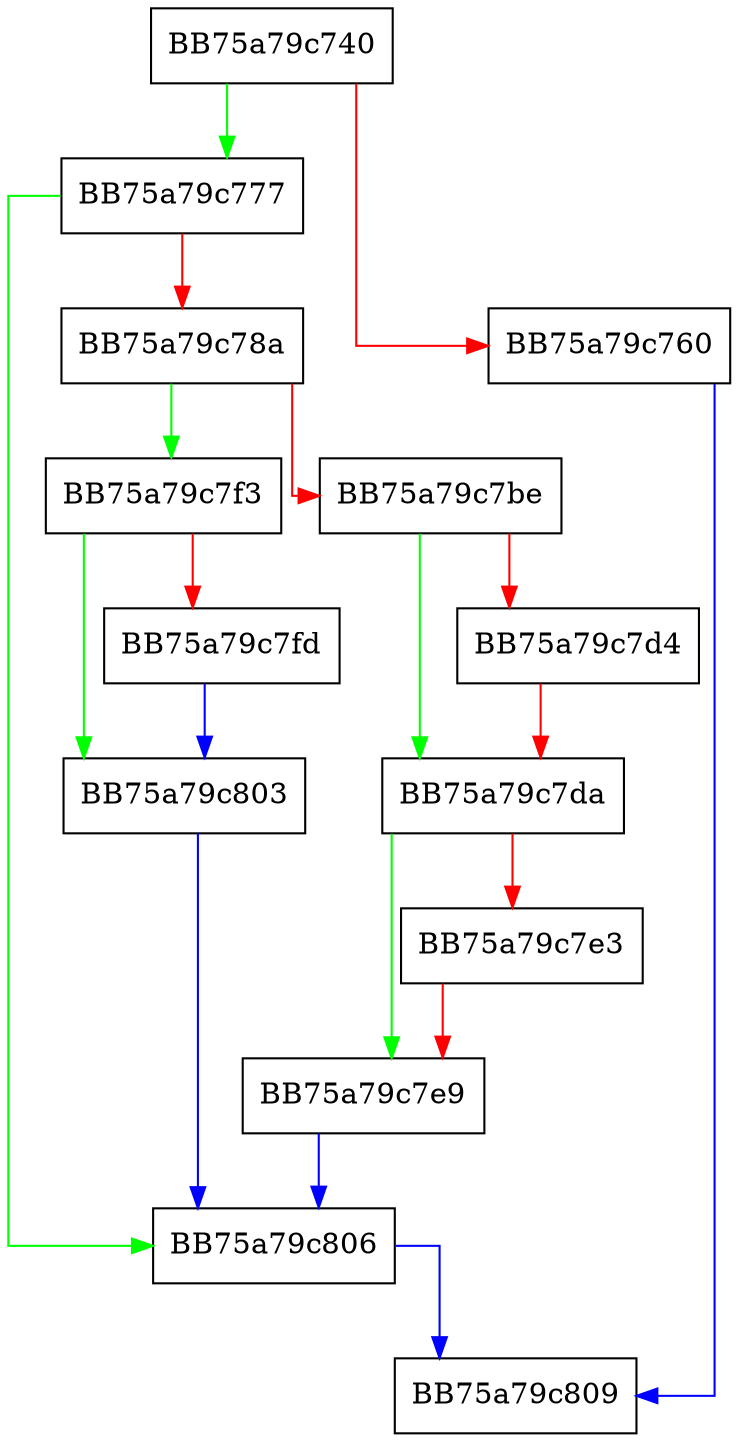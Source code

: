 digraph _beginthreadex {
  node [shape="box"];
  graph [splines=ortho];
  BB75a79c740 -> BB75a79c777 [color="green"];
  BB75a79c740 -> BB75a79c760 [color="red"];
  BB75a79c760 -> BB75a79c809 [color="blue"];
  BB75a79c777 -> BB75a79c806 [color="green"];
  BB75a79c777 -> BB75a79c78a [color="red"];
  BB75a79c78a -> BB75a79c7f3 [color="green"];
  BB75a79c78a -> BB75a79c7be [color="red"];
  BB75a79c7be -> BB75a79c7da [color="green"];
  BB75a79c7be -> BB75a79c7d4 [color="red"];
  BB75a79c7d4 -> BB75a79c7da [color="red"];
  BB75a79c7da -> BB75a79c7e9 [color="green"];
  BB75a79c7da -> BB75a79c7e3 [color="red"];
  BB75a79c7e3 -> BB75a79c7e9 [color="red"];
  BB75a79c7e9 -> BB75a79c806 [color="blue"];
  BB75a79c7f3 -> BB75a79c803 [color="green"];
  BB75a79c7f3 -> BB75a79c7fd [color="red"];
  BB75a79c7fd -> BB75a79c803 [color="blue"];
  BB75a79c803 -> BB75a79c806 [color="blue"];
  BB75a79c806 -> BB75a79c809 [color="blue"];
}